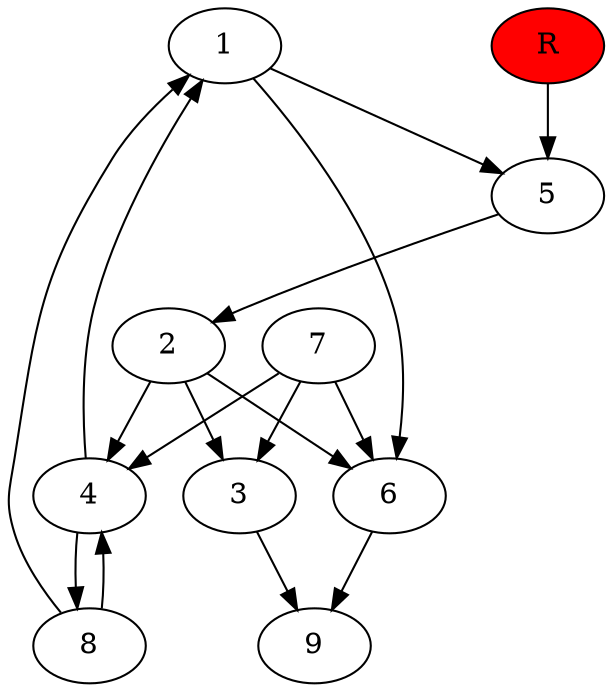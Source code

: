 digraph prb60034 {
	1
	2
	3
	4
	5
	6
	7
	8
	R [fillcolor="#ff0000" style=filled]
	1 -> 5
	1 -> 6
	2 -> 3
	2 -> 4
	2 -> 6
	3 -> 9
	4 -> 1
	4 -> 8
	5 -> 2
	6 -> 9
	7 -> 3
	7 -> 4
	7 -> 6
	8 -> 1
	8 -> 4
	R -> 5
}
